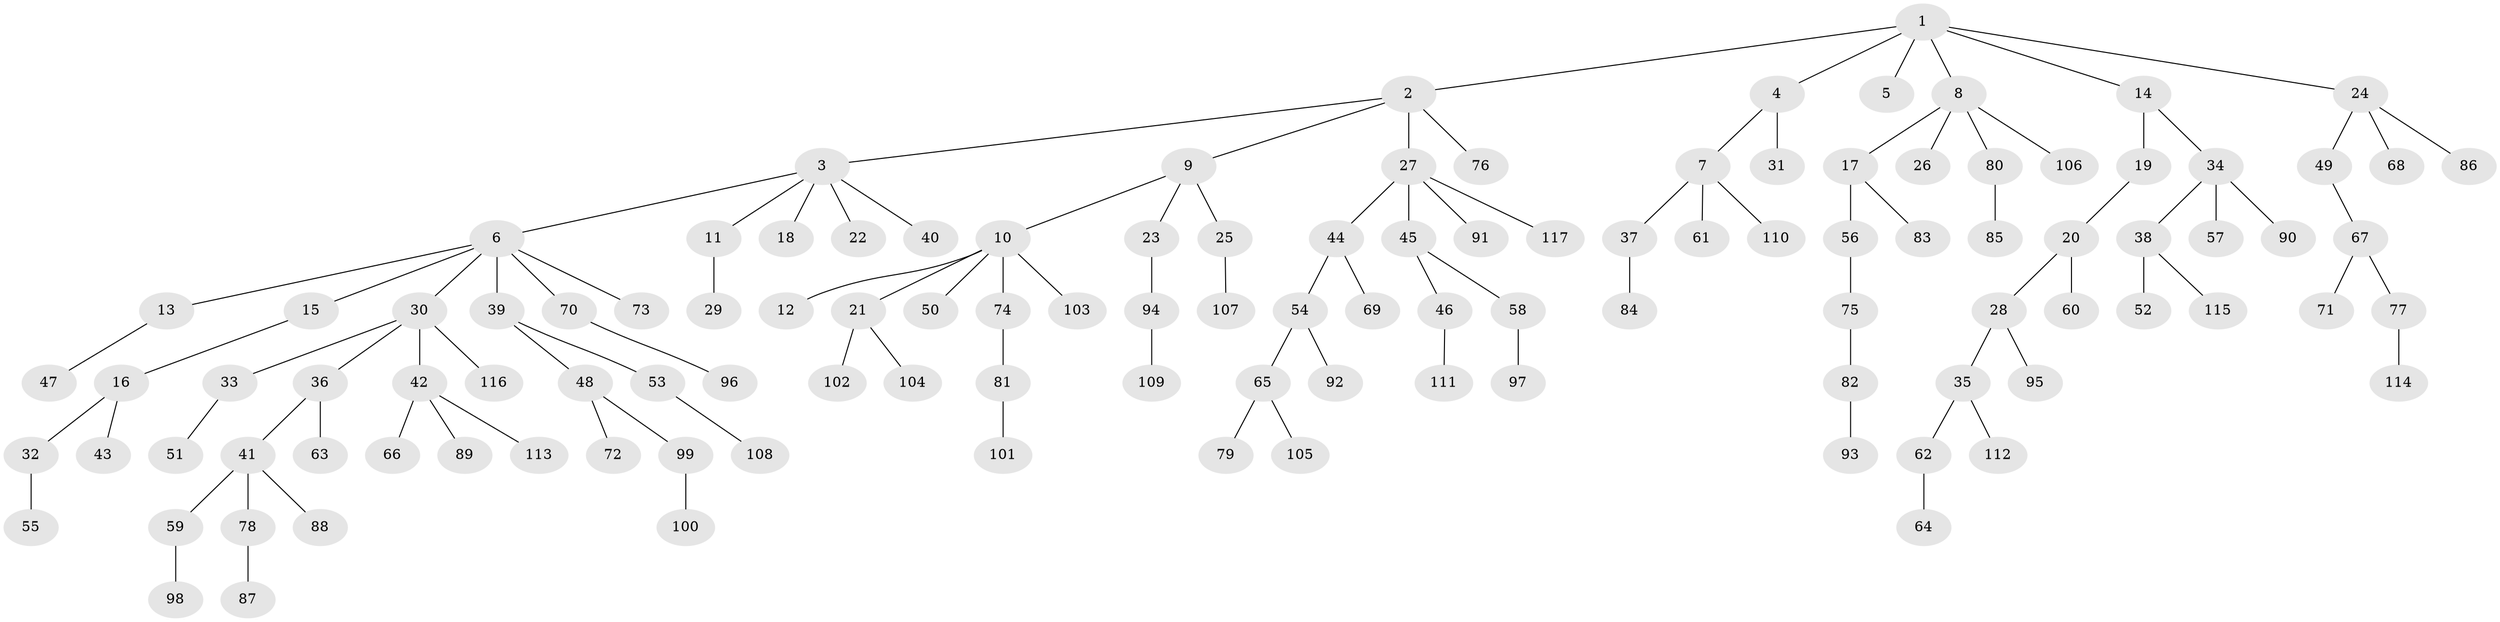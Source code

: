 // Generated by graph-tools (version 1.1) at 2025/26/03/09/25 03:26:26]
// undirected, 117 vertices, 116 edges
graph export_dot {
graph [start="1"]
  node [color=gray90,style=filled];
  1;
  2;
  3;
  4;
  5;
  6;
  7;
  8;
  9;
  10;
  11;
  12;
  13;
  14;
  15;
  16;
  17;
  18;
  19;
  20;
  21;
  22;
  23;
  24;
  25;
  26;
  27;
  28;
  29;
  30;
  31;
  32;
  33;
  34;
  35;
  36;
  37;
  38;
  39;
  40;
  41;
  42;
  43;
  44;
  45;
  46;
  47;
  48;
  49;
  50;
  51;
  52;
  53;
  54;
  55;
  56;
  57;
  58;
  59;
  60;
  61;
  62;
  63;
  64;
  65;
  66;
  67;
  68;
  69;
  70;
  71;
  72;
  73;
  74;
  75;
  76;
  77;
  78;
  79;
  80;
  81;
  82;
  83;
  84;
  85;
  86;
  87;
  88;
  89;
  90;
  91;
  92;
  93;
  94;
  95;
  96;
  97;
  98;
  99;
  100;
  101;
  102;
  103;
  104;
  105;
  106;
  107;
  108;
  109;
  110;
  111;
  112;
  113;
  114;
  115;
  116;
  117;
  1 -- 2;
  1 -- 4;
  1 -- 5;
  1 -- 8;
  1 -- 14;
  1 -- 24;
  2 -- 3;
  2 -- 9;
  2 -- 27;
  2 -- 76;
  3 -- 6;
  3 -- 11;
  3 -- 18;
  3 -- 22;
  3 -- 40;
  4 -- 7;
  4 -- 31;
  6 -- 13;
  6 -- 15;
  6 -- 30;
  6 -- 39;
  6 -- 70;
  6 -- 73;
  7 -- 37;
  7 -- 61;
  7 -- 110;
  8 -- 17;
  8 -- 26;
  8 -- 80;
  8 -- 106;
  9 -- 10;
  9 -- 23;
  9 -- 25;
  10 -- 12;
  10 -- 21;
  10 -- 50;
  10 -- 74;
  10 -- 103;
  11 -- 29;
  13 -- 47;
  14 -- 19;
  14 -- 34;
  15 -- 16;
  16 -- 32;
  16 -- 43;
  17 -- 56;
  17 -- 83;
  19 -- 20;
  20 -- 28;
  20 -- 60;
  21 -- 102;
  21 -- 104;
  23 -- 94;
  24 -- 49;
  24 -- 68;
  24 -- 86;
  25 -- 107;
  27 -- 44;
  27 -- 45;
  27 -- 91;
  27 -- 117;
  28 -- 35;
  28 -- 95;
  30 -- 33;
  30 -- 36;
  30 -- 42;
  30 -- 116;
  32 -- 55;
  33 -- 51;
  34 -- 38;
  34 -- 57;
  34 -- 90;
  35 -- 62;
  35 -- 112;
  36 -- 41;
  36 -- 63;
  37 -- 84;
  38 -- 52;
  38 -- 115;
  39 -- 48;
  39 -- 53;
  41 -- 59;
  41 -- 78;
  41 -- 88;
  42 -- 66;
  42 -- 89;
  42 -- 113;
  44 -- 54;
  44 -- 69;
  45 -- 46;
  45 -- 58;
  46 -- 111;
  48 -- 72;
  48 -- 99;
  49 -- 67;
  53 -- 108;
  54 -- 65;
  54 -- 92;
  56 -- 75;
  58 -- 97;
  59 -- 98;
  62 -- 64;
  65 -- 79;
  65 -- 105;
  67 -- 71;
  67 -- 77;
  70 -- 96;
  74 -- 81;
  75 -- 82;
  77 -- 114;
  78 -- 87;
  80 -- 85;
  81 -- 101;
  82 -- 93;
  94 -- 109;
  99 -- 100;
}
